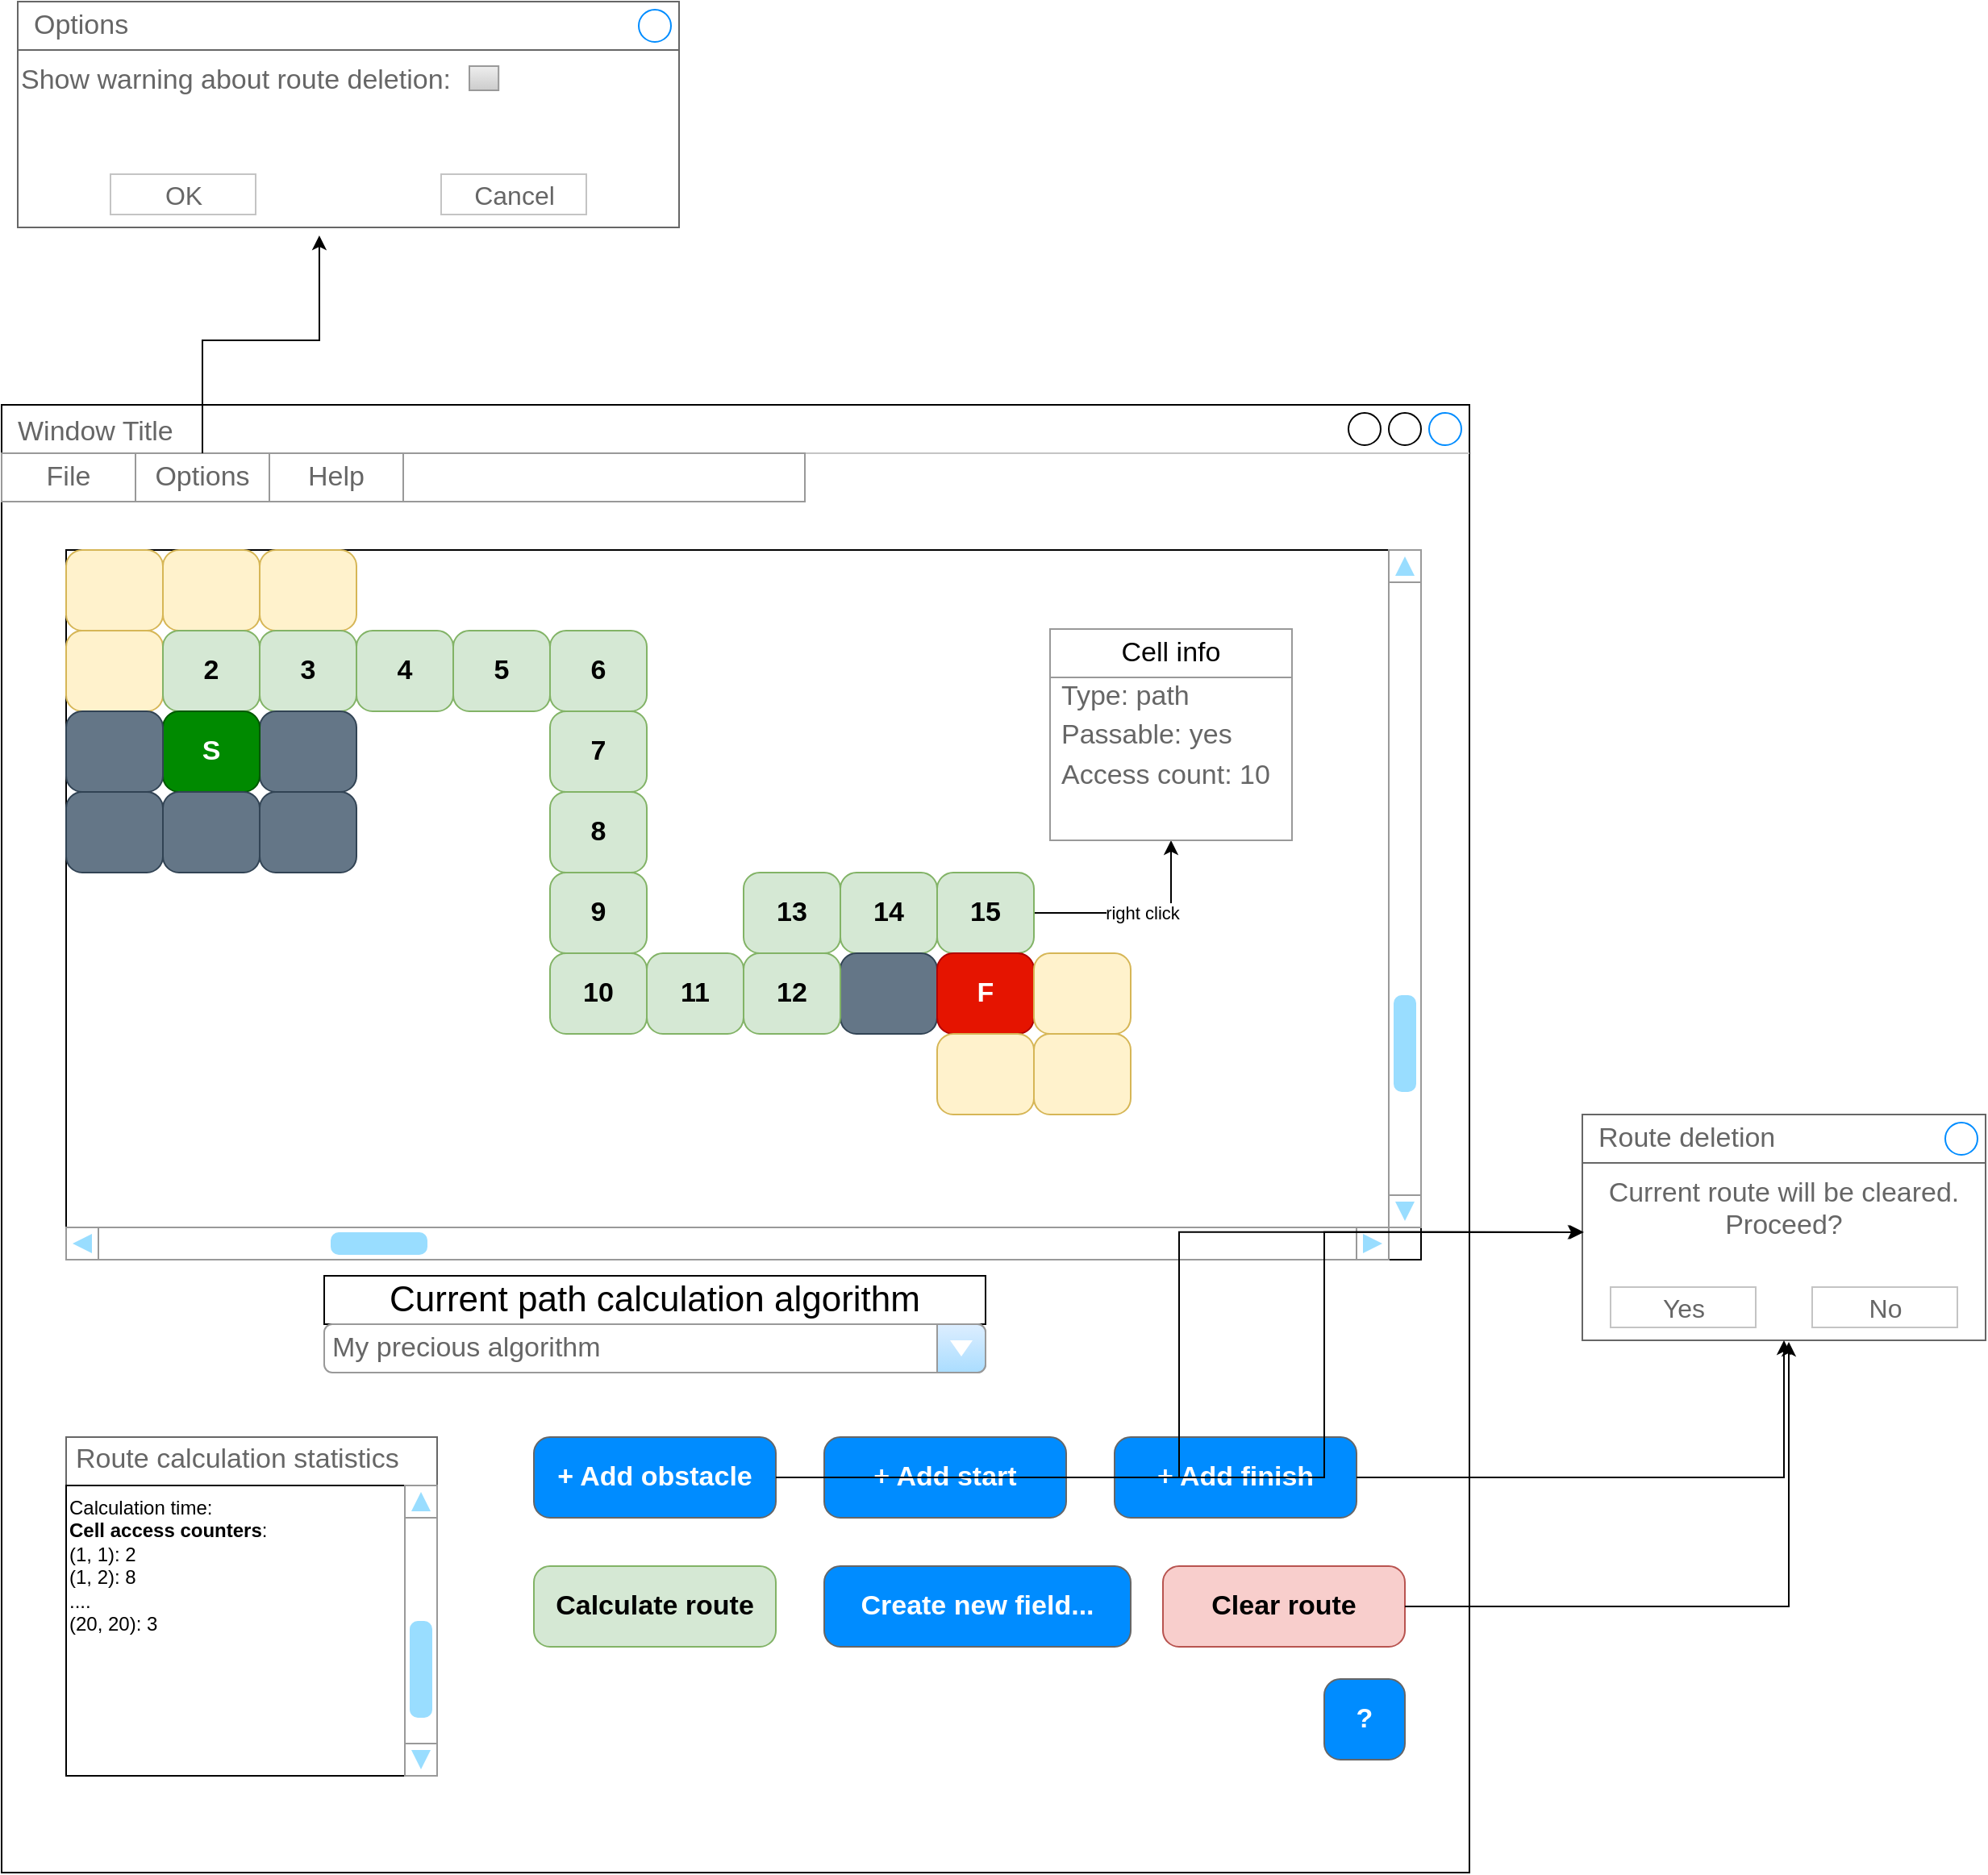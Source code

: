 <mxfile version="24.2.5" type="device">
  <diagram name="Страница — 1" id="YNurkjpM__piOEQWECyj">
    <mxGraphModel dx="2261" dy="2040" grid="1" gridSize="10" guides="1" tooltips="1" connect="1" arrows="1" fold="1" page="1" pageScale="1" pageWidth="827" pageHeight="1169" math="0" shadow="0">
      <root>
        <mxCell id="0" />
        <mxCell id="1" parent="0" />
        <mxCell id="t6zfiIMzgYW5g2YcHtl5-2" value="Window Title" style="strokeWidth=1;shadow=0;dashed=0;align=center;html=1;shape=mxgraph.mockup.containers.window;align=left;verticalAlign=top;spacingLeft=8;strokeColor2=#008cff;strokeColor3=#c4c4c4;fontColor=#666666;mainText=;fontSize=17;labelBackgroundColor=none;whiteSpace=wrap;" parent="1" vertex="1">
          <mxGeometry x="-200" y="100" width="910" height="910" as="geometry" />
        </mxCell>
        <mxCell id="t6zfiIMzgYW5g2YcHtl5-3" value="" style="rounded=0;whiteSpace=wrap;html=1;" parent="1" vertex="1">
          <mxGeometry x="-160" y="190" width="840" height="440" as="geometry" />
        </mxCell>
        <mxCell id="t6zfiIMzgYW5g2YcHtl5-4" value="" style="verticalLabelPosition=bottom;shadow=0;dashed=0;align=center;html=1;verticalAlign=top;strokeWidth=1;shape=mxgraph.mockup.navigation.scrollBar;strokeColor=#999999;barPos=20;fillColor2=#99ddff;strokeColor2=none;direction=north;" parent="1" vertex="1">
          <mxGeometry x="660" y="190" width="20" height="420" as="geometry" />
        </mxCell>
        <mxCell id="t6zfiIMzgYW5g2YcHtl5-5" value="" style="verticalLabelPosition=bottom;shadow=0;dashed=0;align=center;html=1;verticalAlign=top;strokeWidth=1;shape=mxgraph.mockup.navigation.scrollBar;strokeColor=#999999;barPos=20;fillColor2=#99ddff;strokeColor2=none;" parent="1" vertex="1">
          <mxGeometry x="-160" y="610" width="820" height="20" as="geometry" />
        </mxCell>
        <mxCell id="AryU3lO3JW7vWl-tPK1A-3" value="" style="group" vertex="1" connectable="0" parent="1">
          <mxGeometry x="-160" y="740" width="840" height="210" as="geometry" />
        </mxCell>
        <mxCell id="t6zfiIMzgYW5g2YcHtl5-6" value="Route calculation statistics" style="strokeWidth=1;shadow=0;dashed=0;align=center;html=1;shape=mxgraph.mockup.text.textBox;fontColor=#666666;align=left;fontSize=17;spacingLeft=4;spacingTop=-3;whiteSpace=wrap;strokeColor=#666666;mainText=" parent="AryU3lO3JW7vWl-tPK1A-3" vertex="1">
          <mxGeometry width="230" height="30" as="geometry" />
        </mxCell>
        <mxCell id="t6zfiIMzgYW5g2YcHtl5-9" value="Calculation time:&amp;nbsp;&lt;div&gt;&lt;b&gt;Cell access counters&lt;/b&gt;:&lt;/div&gt;&lt;div&gt;(1, 1): 2&lt;/div&gt;&lt;div&gt;(1, 2): 8&lt;/div&gt;&lt;div&gt;....&lt;/div&gt;&lt;div&gt;(20, 20): 3&lt;br&gt;&lt;/div&gt;" style="rounded=0;whiteSpace=wrap;html=1;align=left;verticalAlign=top;" parent="AryU3lO3JW7vWl-tPK1A-3" vertex="1">
          <mxGeometry y="30" width="230" height="180" as="geometry" />
        </mxCell>
        <mxCell id="t6zfiIMzgYW5g2YcHtl5-10" value="Calculate route" style="strokeWidth=1;shadow=0;dashed=0;align=center;html=1;shape=mxgraph.mockup.buttons.button;strokeColor=#82b366;mainText=;buttonStyle=round;fontSize=17;fontStyle=1;fillColor=#d5e8d4;whiteSpace=wrap;" parent="AryU3lO3JW7vWl-tPK1A-3" vertex="1">
          <mxGeometry x="290" y="80" width="150" height="50" as="geometry" />
        </mxCell>
        <mxCell id="t6zfiIMzgYW5g2YcHtl5-11" value="Clear route" style="strokeWidth=1;shadow=0;dashed=0;align=center;html=1;shape=mxgraph.mockup.buttons.button;strokeColor=#b85450;mainText=;buttonStyle=round;fontSize=17;fontStyle=1;fillColor=#f8cecc;whiteSpace=wrap;" parent="AryU3lO3JW7vWl-tPK1A-3" vertex="1">
          <mxGeometry x="680" y="80" width="150" height="50" as="geometry" />
        </mxCell>
        <mxCell id="t6zfiIMzgYW5g2YcHtl5-12" value="Create new field..." style="strokeWidth=1;shadow=0;dashed=0;align=center;html=1;shape=mxgraph.mockup.buttons.button;strokeColor=#666666;fontColor=#ffffff;mainText=;buttonStyle=round;fontSize=17;fontStyle=1;fillColor=#008cff;whiteSpace=wrap;" parent="AryU3lO3JW7vWl-tPK1A-3" vertex="1">
          <mxGeometry x="470" y="80" width="190" height="50" as="geometry" />
        </mxCell>
        <mxCell id="t6zfiIMzgYW5g2YcHtl5-13" value="+ Add obstacle" style="strokeWidth=1;shadow=0;dashed=0;align=center;html=1;shape=mxgraph.mockup.buttons.button;strokeColor=#666666;fontColor=#ffffff;mainText=;buttonStyle=round;fontSize=17;fontStyle=1;fillColor=#008cff;whiteSpace=wrap;" parent="AryU3lO3JW7vWl-tPK1A-3" vertex="1">
          <mxGeometry x="290" width="150" height="50" as="geometry" />
        </mxCell>
        <mxCell id="t6zfiIMzgYW5g2YcHtl5-14" value="+ Add start" style="strokeWidth=1;shadow=0;dashed=0;align=center;html=1;shape=mxgraph.mockup.buttons.button;strokeColor=#666666;fontColor=#ffffff;mainText=;buttonStyle=round;fontSize=17;fontStyle=1;fillColor=#008cff;whiteSpace=wrap;" parent="AryU3lO3JW7vWl-tPK1A-3" vertex="1">
          <mxGeometry x="470" width="150" height="50" as="geometry" />
        </mxCell>
        <mxCell id="t6zfiIMzgYW5g2YcHtl5-15" value="+ Add finish" style="strokeWidth=1;shadow=0;dashed=0;align=center;html=1;shape=mxgraph.mockup.buttons.button;strokeColor=#666666;fontColor=#ffffff;mainText=;buttonStyle=round;fontSize=17;fontStyle=1;fillColor=#008cff;whiteSpace=wrap;" parent="AryU3lO3JW7vWl-tPK1A-3" vertex="1">
          <mxGeometry x="650" width="150" height="50" as="geometry" />
        </mxCell>
        <mxCell id="AryU3lO3JW7vWl-tPK1A-1" value="" style="verticalLabelPosition=bottom;shadow=0;dashed=0;align=center;html=1;verticalAlign=top;strokeWidth=1;shape=mxgraph.mockup.navigation.scrollBar;strokeColor=#999999;barPos=20;fillColor2=#99ddff;strokeColor2=none;direction=north;" vertex="1" parent="AryU3lO3JW7vWl-tPK1A-3">
          <mxGeometry x="210" y="30" width="20" height="180" as="geometry" />
        </mxCell>
        <mxCell id="AryU3lO3JW7vWl-tPK1A-2" value="?" style="strokeWidth=1;shadow=0;dashed=0;align=center;html=1;shape=mxgraph.mockup.buttons.button;strokeColor=#666666;fontColor=#ffffff;mainText=;buttonStyle=round;fontSize=17;fontStyle=1;fillColor=#008cff;whiteSpace=wrap;" vertex="1" parent="AryU3lO3JW7vWl-tPK1A-3">
          <mxGeometry x="780" y="150" width="50" height="50" as="geometry" />
        </mxCell>
        <mxCell id="AryU3lO3JW7vWl-tPK1A-4" value="Current path calculation algorithm" style="text;html=1;align=center;verticalAlign=middle;whiteSpace=wrap;rounded=0;strokeColor=default;fontSize=22;" vertex="1" parent="1">
          <mxGeometry y="640" width="410" height="30" as="geometry" />
        </mxCell>
        <mxCell id="AryU3lO3JW7vWl-tPK1A-12" value="My precious algorithm" style="strokeWidth=1;shadow=0;dashed=0;align=center;html=1;shape=mxgraph.mockup.forms.comboBox;strokeColor=#999999;fillColor=#ddeeff;align=left;fillColor2=#aaddff;mainText=;fontColor=#666666;fontSize=17;spacingLeft=3;" vertex="1" parent="1">
          <mxGeometry y="670" width="410" height="30" as="geometry" />
        </mxCell>
        <mxCell id="AryU3lO3JW7vWl-tPK1A-24" value="" style="strokeWidth=1;shadow=0;dashed=0;align=center;html=1;shape=mxgraph.mockup.buttons.button;mainText=;buttonStyle=round;fontSize=17;fontStyle=1;whiteSpace=wrap;fillColor=#fff2cc;strokeColor=#d6b656;" vertex="1" parent="1">
          <mxGeometry x="-160" y="190" width="60" height="50" as="geometry" />
        </mxCell>
        <mxCell id="AryU3lO3JW7vWl-tPK1A-25" value="" style="strokeWidth=1;shadow=0;dashed=0;align=center;html=1;shape=mxgraph.mockup.buttons.button;mainText=;buttonStyle=round;fontSize=17;fontStyle=1;whiteSpace=wrap;fillColor=#fff2cc;strokeColor=#d6b656;" vertex="1" parent="1">
          <mxGeometry x="-100" y="190" width="60" height="50" as="geometry" />
        </mxCell>
        <mxCell id="AryU3lO3JW7vWl-tPK1A-26" value="" style="strokeWidth=1;shadow=0;dashed=0;align=center;html=1;shape=mxgraph.mockup.buttons.button;mainText=;buttonStyle=round;fontSize=17;fontStyle=1;whiteSpace=wrap;fillColor=#fff2cc;strokeColor=#d6b656;" vertex="1" parent="1">
          <mxGeometry x="-160" y="240" width="60" height="50" as="geometry" />
        </mxCell>
        <mxCell id="AryU3lO3JW7vWl-tPK1A-27" value="2" style="strokeWidth=1;shadow=0;dashed=0;align=center;html=1;shape=mxgraph.mockup.buttons.button;mainText=;buttonStyle=round;fontSize=17;fontStyle=1;whiteSpace=wrap;fillColor=#d5e8d4;strokeColor=#82b366;" vertex="1" parent="1">
          <mxGeometry x="-100" y="240" width="60" height="50" as="geometry" />
        </mxCell>
        <mxCell id="AryU3lO3JW7vWl-tPK1A-28" value="" style="strokeWidth=1;shadow=0;dashed=0;align=center;html=1;shape=mxgraph.mockup.buttons.button;mainText=;buttonStyle=round;fontSize=17;fontStyle=1;whiteSpace=wrap;fillColor=#fff2cc;strokeColor=#d6b656;" vertex="1" parent="1">
          <mxGeometry x="-40" y="190" width="60" height="50" as="geometry" />
        </mxCell>
        <mxCell id="AryU3lO3JW7vWl-tPK1A-29" value="3" style="strokeWidth=1;shadow=0;dashed=0;align=center;html=1;shape=mxgraph.mockup.buttons.button;mainText=;buttonStyle=round;fontSize=17;fontStyle=1;whiteSpace=wrap;fillColor=#d5e8d4;strokeColor=#82b366;" vertex="1" parent="1">
          <mxGeometry x="-40" y="240" width="60" height="50" as="geometry" />
        </mxCell>
        <mxCell id="AryU3lO3JW7vWl-tPK1A-30" value="" style="strokeWidth=1;shadow=0;dashed=0;align=center;html=1;shape=mxgraph.mockup.buttons.button;mainText=;buttonStyle=round;fontSize=17;fontStyle=1;whiteSpace=wrap;fillColor=#647687;strokeColor=#314354;fontColor=#ffffff;" vertex="1" parent="1">
          <mxGeometry x="-40" y="290" width="60" height="50" as="geometry" />
        </mxCell>
        <mxCell id="AryU3lO3JW7vWl-tPK1A-31" value="S" style="strokeWidth=1;shadow=0;dashed=0;align=center;html=1;shape=mxgraph.mockup.buttons.button;mainText=;buttonStyle=round;fontSize=17;fontStyle=1;whiteSpace=wrap;fillColor=#008a00;strokeColor=#005700;fontColor=#ffffff;" vertex="1" parent="1">
          <mxGeometry x="-100" y="290" width="60" height="50" as="geometry" />
        </mxCell>
        <mxCell id="AryU3lO3JW7vWl-tPK1A-32" value="" style="strokeWidth=1;shadow=0;dashed=0;align=center;html=1;shape=mxgraph.mockup.buttons.button;mainText=;buttonStyle=round;fontSize=17;fontStyle=1;whiteSpace=wrap;fillColor=#647687;strokeColor=#314354;fontColor=#ffffff;" vertex="1" parent="1">
          <mxGeometry x="-160" y="290" width="60" height="50" as="geometry" />
        </mxCell>
        <mxCell id="AryU3lO3JW7vWl-tPK1A-33" value="14" style="strokeWidth=1;shadow=0;dashed=0;align=center;html=1;shape=mxgraph.mockup.buttons.button;mainText=;buttonStyle=round;fontSize=17;fontStyle=1;whiteSpace=wrap;fillColor=#d5e8d4;strokeColor=#82b366;" vertex="1" parent="1">
          <mxGeometry x="320" y="390" width="60" height="50" as="geometry" />
        </mxCell>
        <mxCell id="AryU3lO3JW7vWl-tPK1A-34" value="" style="strokeWidth=1;shadow=0;dashed=0;align=center;html=1;shape=mxgraph.mockup.buttons.button;mainText=;buttonStyle=round;fontSize=17;fontStyle=1;whiteSpace=wrap;fillColor=#647687;strokeColor=#314354;fontColor=#ffffff;" vertex="1" parent="1">
          <mxGeometry x="-160" y="340" width="60" height="50" as="geometry" />
        </mxCell>
        <mxCell id="AryU3lO3JW7vWl-tPK1A-35" value="" style="strokeWidth=1;shadow=0;dashed=0;align=center;html=1;shape=mxgraph.mockup.buttons.button;mainText=;buttonStyle=round;fontSize=17;fontStyle=1;whiteSpace=wrap;fillColor=#647687;strokeColor=#314354;fontColor=#ffffff;" vertex="1" parent="1">
          <mxGeometry x="-100" y="340" width="60" height="50" as="geometry" />
        </mxCell>
        <mxCell id="AryU3lO3JW7vWl-tPK1A-36" value="" style="strokeWidth=1;shadow=0;dashed=0;align=center;html=1;shape=mxgraph.mockup.buttons.button;mainText=;buttonStyle=round;fontSize=17;fontStyle=1;whiteSpace=wrap;fillColor=#647687;strokeColor=#314354;fontColor=#ffffff;" vertex="1" parent="1">
          <mxGeometry x="-40" y="340" width="60" height="50" as="geometry" />
        </mxCell>
        <mxCell id="AryU3lO3JW7vWl-tPK1A-37" value="" style="strokeWidth=1;shadow=0;dashed=0;align=center;html=1;shape=mxgraph.mockup.buttons.button;mainText=;buttonStyle=round;fontSize=17;fontStyle=1;whiteSpace=wrap;fillColor=#647687;strokeColor=#314354;fontColor=#ffffff;" vertex="1" parent="1">
          <mxGeometry x="320" y="440" width="60" height="50" as="geometry" />
        </mxCell>
        <mxCell id="AryU3lO3JW7vWl-tPK1A-59" style="edgeStyle=orthogonalEdgeStyle;rounded=0;orthogonalLoop=1;jettySize=auto;html=1;" edge="1" parent="1" source="AryU3lO3JW7vWl-tPK1A-38" target="AryU3lO3JW7vWl-tPK1A-53">
          <mxGeometry relative="1" as="geometry" />
        </mxCell>
        <mxCell id="AryU3lO3JW7vWl-tPK1A-60" value="right click" style="edgeLabel;html=1;align=center;verticalAlign=middle;resizable=0;points=[];" vertex="1" connectable="0" parent="AryU3lO3JW7vWl-tPK1A-59">
          <mxGeometry x="0.025" relative="1" as="geometry">
            <mxPoint as="offset" />
          </mxGeometry>
        </mxCell>
        <mxCell id="AryU3lO3JW7vWl-tPK1A-38" value="15" style="strokeWidth=1;shadow=0;dashed=0;align=center;html=1;shape=mxgraph.mockup.buttons.button;mainText=;buttonStyle=round;fontSize=17;fontStyle=1;whiteSpace=wrap;fillColor=#d5e8d4;strokeColor=#82b366;" vertex="1" parent="1">
          <mxGeometry x="380" y="390" width="60" height="50" as="geometry" />
        </mxCell>
        <mxCell id="AryU3lO3JW7vWl-tPK1A-39" value="F" style="strokeWidth=1;shadow=0;dashed=0;align=center;html=1;shape=mxgraph.mockup.buttons.button;mainText=;buttonStyle=round;fontSize=17;fontStyle=1;whiteSpace=wrap;fillColor=#e51400;strokeColor=#B20000;fontColor=#ffffff;" vertex="1" parent="1">
          <mxGeometry x="380" y="440" width="60" height="50" as="geometry" />
        </mxCell>
        <mxCell id="AryU3lO3JW7vWl-tPK1A-40" value="" style="strokeWidth=1;shadow=0;dashed=0;align=center;html=1;shape=mxgraph.mockup.buttons.button;mainText=;buttonStyle=round;fontSize=17;fontStyle=1;whiteSpace=wrap;fillColor=#fff2cc;strokeColor=#d6b656;" vertex="1" parent="1">
          <mxGeometry x="440" y="440" width="60" height="50" as="geometry" />
        </mxCell>
        <mxCell id="AryU3lO3JW7vWl-tPK1A-41" value="" style="strokeWidth=1;shadow=0;dashed=0;align=center;html=1;shape=mxgraph.mockup.buttons.button;mainText=;buttonStyle=round;fontSize=17;fontStyle=1;whiteSpace=wrap;fillColor=#fff2cc;strokeColor=#d6b656;" vertex="1" parent="1">
          <mxGeometry x="440" y="490" width="60" height="50" as="geometry" />
        </mxCell>
        <mxCell id="AryU3lO3JW7vWl-tPK1A-42" value="" style="strokeWidth=1;shadow=0;dashed=0;align=center;html=1;shape=mxgraph.mockup.buttons.button;mainText=;buttonStyle=round;fontSize=17;fontStyle=1;whiteSpace=wrap;fillColor=#fff2cc;strokeColor=#d6b656;" vertex="1" parent="1">
          <mxGeometry x="380" y="490" width="60" height="50" as="geometry" />
        </mxCell>
        <mxCell id="AryU3lO3JW7vWl-tPK1A-43" value="4" style="strokeWidth=1;shadow=0;dashed=0;align=center;html=1;shape=mxgraph.mockup.buttons.button;mainText=;buttonStyle=round;fontSize=17;fontStyle=1;whiteSpace=wrap;fillColor=#d5e8d4;strokeColor=#82b366;" vertex="1" parent="1">
          <mxGeometry x="20" y="240" width="60" height="50" as="geometry" />
        </mxCell>
        <mxCell id="AryU3lO3JW7vWl-tPK1A-44" value="5" style="strokeWidth=1;shadow=0;dashed=0;align=center;html=1;shape=mxgraph.mockup.buttons.button;mainText=;buttonStyle=round;fontSize=17;fontStyle=1;whiteSpace=wrap;fillColor=#d5e8d4;strokeColor=#82b366;" vertex="1" parent="1">
          <mxGeometry x="80" y="240" width="60" height="50" as="geometry" />
        </mxCell>
        <mxCell id="AryU3lO3JW7vWl-tPK1A-45" value="6" style="strokeWidth=1;shadow=0;dashed=0;align=center;html=1;shape=mxgraph.mockup.buttons.button;mainText=;buttonStyle=round;fontSize=17;fontStyle=1;whiteSpace=wrap;fillColor=#d5e8d4;strokeColor=#82b366;" vertex="1" parent="1">
          <mxGeometry x="140" y="240" width="60" height="50" as="geometry" />
        </mxCell>
        <mxCell id="AryU3lO3JW7vWl-tPK1A-46" value="7" style="strokeWidth=1;shadow=0;dashed=0;align=center;html=1;shape=mxgraph.mockup.buttons.button;mainText=;buttonStyle=round;fontSize=17;fontStyle=1;whiteSpace=wrap;fillColor=#d5e8d4;strokeColor=#82b366;" vertex="1" parent="1">
          <mxGeometry x="140" y="290" width="60" height="50" as="geometry" />
        </mxCell>
        <mxCell id="AryU3lO3JW7vWl-tPK1A-47" value="8" style="strokeWidth=1;shadow=0;dashed=0;align=center;html=1;shape=mxgraph.mockup.buttons.button;mainText=;buttonStyle=round;fontSize=17;fontStyle=1;whiteSpace=wrap;fillColor=#d5e8d4;strokeColor=#82b366;" vertex="1" parent="1">
          <mxGeometry x="140" y="340" width="60" height="50" as="geometry" />
        </mxCell>
        <mxCell id="AryU3lO3JW7vWl-tPK1A-48" value="9" style="strokeWidth=1;shadow=0;dashed=0;align=center;html=1;shape=mxgraph.mockup.buttons.button;mainText=;buttonStyle=round;fontSize=17;fontStyle=1;whiteSpace=wrap;fillColor=#d5e8d4;strokeColor=#82b366;" vertex="1" parent="1">
          <mxGeometry x="140" y="390" width="60" height="50" as="geometry" />
        </mxCell>
        <mxCell id="AryU3lO3JW7vWl-tPK1A-49" value="10" style="strokeWidth=1;shadow=0;dashed=0;align=center;html=1;shape=mxgraph.mockup.buttons.button;mainText=;buttonStyle=round;fontSize=17;fontStyle=1;whiteSpace=wrap;fillColor=#d5e8d4;strokeColor=#82b366;" vertex="1" parent="1">
          <mxGeometry x="140" y="440" width="60" height="50" as="geometry" />
        </mxCell>
        <mxCell id="AryU3lO3JW7vWl-tPK1A-50" value="11" style="strokeWidth=1;shadow=0;dashed=0;align=center;html=1;shape=mxgraph.mockup.buttons.button;mainText=;buttonStyle=round;fontSize=17;fontStyle=1;whiteSpace=wrap;fillColor=#d5e8d4;strokeColor=#82b366;" vertex="1" parent="1">
          <mxGeometry x="200" y="440" width="60" height="50" as="geometry" />
        </mxCell>
        <mxCell id="AryU3lO3JW7vWl-tPK1A-51" value="12" style="strokeWidth=1;shadow=0;dashed=0;align=center;html=1;shape=mxgraph.mockup.buttons.button;mainText=;buttonStyle=round;fontSize=17;fontStyle=1;whiteSpace=wrap;fillColor=#d5e8d4;strokeColor=#82b366;" vertex="1" parent="1">
          <mxGeometry x="260" y="440" width="60" height="50" as="geometry" />
        </mxCell>
        <mxCell id="AryU3lO3JW7vWl-tPK1A-52" value="13" style="strokeWidth=1;shadow=0;dashed=0;align=center;html=1;shape=mxgraph.mockup.buttons.button;mainText=;buttonStyle=round;fontSize=17;fontStyle=1;whiteSpace=wrap;fillColor=#d5e8d4;strokeColor=#82b366;" vertex="1" parent="1">
          <mxGeometry x="260" y="390" width="60" height="50" as="geometry" />
        </mxCell>
        <mxCell id="AryU3lO3JW7vWl-tPK1A-53" value="" style="strokeWidth=1;shadow=0;dashed=0;align=center;html=1;shape=mxgraph.mockup.forms.rrect;rSize=0;strokeColor=#999999;fillColor=#ffffff;" vertex="1" parent="1">
          <mxGeometry x="450" y="240" width="150" height="130" as="geometry" />
        </mxCell>
        <mxCell id="AryU3lO3JW7vWl-tPK1A-54" value="&lt;font color=&quot;#000000&quot;&gt;Cell info&lt;/font&gt;" style="strokeWidth=1;shadow=0;dashed=0;align=center;html=1;shape=mxgraph.mockup.forms.rrect;rSize=0;strokeColor=#999999;fontColor=#008cff;fontSize=17;fillColor=#ffffff;resizeWidth=1;whiteSpace=wrap;" vertex="1" parent="AryU3lO3JW7vWl-tPK1A-53">
          <mxGeometry width="150" height="30" relative="1" as="geometry">
            <mxPoint y="-1" as="offset" />
          </mxGeometry>
        </mxCell>
        <mxCell id="AryU3lO3JW7vWl-tPK1A-55" value="Passable: yes" style="strokeWidth=1;shadow=0;dashed=0;align=center;html=1;shape=mxgraph.mockup.forms.anchor;fontSize=17;fontColor=#666666;align=left;spacingLeft=5;resizeWidth=1;whiteSpace=wrap;" vertex="1" parent="AryU3lO3JW7vWl-tPK1A-53">
          <mxGeometry width="150" height="20" relative="1" as="geometry">
            <mxPoint y="55" as="offset" />
          </mxGeometry>
        </mxCell>
        <mxCell id="AryU3lO3JW7vWl-tPK1A-58" value="" style="strokeWidth=1;shadow=0;dashed=0;align=center;html=1;shape=mxgraph.mockup.forms.anchor;fontSize=17;fontColor=#666666;align=left;spacingLeft=5;resizeWidth=1;whiteSpace=wrap;" vertex="1" parent="AryU3lO3JW7vWl-tPK1A-53">
          <mxGeometry width="150" height="20" relative="1" as="geometry">
            <mxPoint y="90" as="offset" />
          </mxGeometry>
        </mxCell>
        <mxCell id="AryU3lO3JW7vWl-tPK1A-61" value="Type: path" style="strokeWidth=1;shadow=0;dashed=0;align=center;html=1;shape=mxgraph.mockup.forms.anchor;fontSize=17;fontColor=#666666;align=left;spacingLeft=5;resizeWidth=1;whiteSpace=wrap;" vertex="1" parent="AryU3lO3JW7vWl-tPK1A-53">
          <mxGeometry y="30" width="150" height="21" as="geometry" />
        </mxCell>
        <mxCell id="AryU3lO3JW7vWl-tPK1A-62" value="Access count: 10" style="strokeWidth=1;shadow=0;dashed=0;align=center;html=1;shape=mxgraph.mockup.forms.anchor;fontSize=17;fontColor=#666666;align=left;spacingLeft=5;resizeWidth=1;whiteSpace=wrap;" vertex="1" parent="AryU3lO3JW7vWl-tPK1A-53">
          <mxGeometry y="80" width="150" height="20" as="geometry" />
        </mxCell>
        <mxCell id="AryU3lO3JW7vWl-tPK1A-64" value="Current route will be cleared.&lt;div&gt;Proceed?&lt;/div&gt;" style="strokeWidth=1;shadow=0;dashed=0;align=center;html=1;shape=mxgraph.mockup.containers.rrect;rSize=0;strokeColor=#666666;fontColor=#666666;fontSize=17;verticalAlign=top;whiteSpace=wrap;fillColor=#ffffff;spacingTop=32;" vertex="1" parent="1">
          <mxGeometry x="780" y="540" width="250" height="140" as="geometry" />
        </mxCell>
        <mxCell id="AryU3lO3JW7vWl-tPK1A-65" value="Route deletion" style="strokeWidth=1;shadow=0;dashed=0;align=center;html=1;shape=mxgraph.mockup.containers.rrect;rSize=0;fontSize=17;fontColor=#666666;strokeColor=#666666;align=left;spacingLeft=8;fillColor=none;resizeWidth=1;whiteSpace=wrap;" vertex="1" parent="AryU3lO3JW7vWl-tPK1A-64">
          <mxGeometry width="250" height="30" relative="1" as="geometry" />
        </mxCell>
        <mxCell id="AryU3lO3JW7vWl-tPK1A-66" value="" style="shape=ellipse;strokeColor=#008cff;resizable=0;fillColor=none;html=1;" vertex="1" parent="AryU3lO3JW7vWl-tPK1A-65">
          <mxGeometry x="1" y="0.5" width="20" height="20" relative="1" as="geometry">
            <mxPoint x="-25" y="-10" as="offset" />
          </mxGeometry>
        </mxCell>
        <mxCell id="AryU3lO3JW7vWl-tPK1A-67" value="Yes" style="strokeWidth=1;shadow=0;dashed=0;align=center;html=1;shape=mxgraph.mockup.containers.rrect;rSize=0;fontSize=16;fontColor=#666666;strokeColor=#c4c4c4;whiteSpace=wrap;fillColor=none;" vertex="1" parent="AryU3lO3JW7vWl-tPK1A-64">
          <mxGeometry x="0.25" y="1" width="90" height="25" relative="1" as="geometry">
            <mxPoint x="-45" y="-33" as="offset" />
          </mxGeometry>
        </mxCell>
        <mxCell id="AryU3lO3JW7vWl-tPK1A-68" value="No" style="strokeWidth=1;shadow=0;dashed=0;align=center;html=1;shape=mxgraph.mockup.containers.rrect;rSize=0;fontSize=16;fontColor=#666666;strokeColor=#c4c4c4;whiteSpace=wrap;fillColor=none;" vertex="1" parent="AryU3lO3JW7vWl-tPK1A-64">
          <mxGeometry x="0.75" y="1" width="90" height="25" relative="1" as="geometry">
            <mxPoint x="-45" y="-33" as="offset" />
          </mxGeometry>
        </mxCell>
        <mxCell id="AryU3lO3JW7vWl-tPK1A-69" style="edgeStyle=orthogonalEdgeStyle;rounded=0;orthogonalLoop=1;jettySize=auto;html=1;entryX=0.512;entryY=1.007;entryDx=0;entryDy=0;entryPerimeter=0;" edge="1" parent="1" source="t6zfiIMzgYW5g2YcHtl5-11" target="AryU3lO3JW7vWl-tPK1A-64">
          <mxGeometry relative="1" as="geometry" />
        </mxCell>
        <mxCell id="AryU3lO3JW7vWl-tPK1A-70" style="edgeStyle=orthogonalEdgeStyle;rounded=0;orthogonalLoop=1;jettySize=auto;html=1;" edge="1" parent="1" source="t6zfiIMzgYW5g2YcHtl5-15" target="AryU3lO3JW7vWl-tPK1A-64">
          <mxGeometry relative="1" as="geometry" />
        </mxCell>
        <mxCell id="AryU3lO3JW7vWl-tPK1A-71" style="edgeStyle=orthogonalEdgeStyle;rounded=0;orthogonalLoop=1;jettySize=auto;html=1;entryX=0;entryY=0.521;entryDx=0;entryDy=0;entryPerimeter=0;" edge="1" parent="1" source="t6zfiIMzgYW5g2YcHtl5-14" target="AryU3lO3JW7vWl-tPK1A-64">
          <mxGeometry relative="1" as="geometry" />
        </mxCell>
        <mxCell id="AryU3lO3JW7vWl-tPK1A-72" style="edgeStyle=orthogonalEdgeStyle;rounded=0;orthogonalLoop=1;jettySize=auto;html=1;entryX=0.004;entryY=0.521;entryDx=0;entryDy=0;entryPerimeter=0;" edge="1" parent="1" source="t6zfiIMzgYW5g2YcHtl5-13" target="AryU3lO3JW7vWl-tPK1A-64">
          <mxGeometry relative="1" as="geometry" />
        </mxCell>
        <mxCell id="AryU3lO3JW7vWl-tPK1A-73" value="" style="strokeWidth=1;shadow=0;dashed=0;align=center;html=1;shape=mxgraph.mockup.forms.rrect;rSize=0;strokeColor=#999999;" vertex="1" parent="1">
          <mxGeometry x="-200" y="130" width="498" height="30" as="geometry" />
        </mxCell>
        <mxCell id="AryU3lO3JW7vWl-tPK1A-74" value="File" style="strokeColor=inherit;fillColor=inherit;gradientColor=inherit;strokeWidth=1;shadow=0;dashed=0;align=center;html=1;shape=mxgraph.mockup.forms.rrect;rSize=0;fontSize=17;fontColor=#666666;whiteSpace=wrap;" vertex="1" parent="AryU3lO3JW7vWl-tPK1A-73">
          <mxGeometry width="83" height="30" as="geometry" />
        </mxCell>
        <mxCell id="AryU3lO3JW7vWl-tPK1A-76" value="Options" style="strokeColor=inherit;fillColor=inherit;gradientColor=inherit;strokeWidth=1;shadow=0;dashed=0;align=center;html=1;shape=mxgraph.mockup.forms.rrect;rSize=0;fontSize=17;fontColor=#666666;whiteSpace=wrap;" vertex="1" parent="AryU3lO3JW7vWl-tPK1A-73">
          <mxGeometry x="83" width="83" height="30" as="geometry" />
        </mxCell>
        <mxCell id="AryU3lO3JW7vWl-tPK1A-79" value="Help" style="strokeColor=inherit;fillColor=inherit;gradientColor=inherit;strokeWidth=1;shadow=0;dashed=0;align=center;html=1;shape=mxgraph.mockup.forms.rrect;rSize=0;fontSize=17;fontColor=#666666;whiteSpace=wrap;" vertex="1" parent="AryU3lO3JW7vWl-tPK1A-73">
          <mxGeometry x="166" width="83" height="30" as="geometry" />
        </mxCell>
        <mxCell id="AryU3lO3JW7vWl-tPK1A-80" value="Show warning about route deletion:&amp;nbsp;" style="strokeWidth=1;shadow=0;dashed=0;align=left;html=1;shape=mxgraph.mockup.containers.rrect;rSize=0;strokeColor=#666666;fontColor=#666666;fontSize=17;verticalAlign=top;whiteSpace=wrap;fillColor=#ffffff;spacingTop=32;" vertex="1" parent="1">
          <mxGeometry x="-190" y="-150" width="410" height="140" as="geometry" />
        </mxCell>
        <mxCell id="AryU3lO3JW7vWl-tPK1A-81" value="Options" style="strokeWidth=1;shadow=0;dashed=0;align=center;html=1;shape=mxgraph.mockup.containers.rrect;rSize=0;fontSize=17;fontColor=#666666;strokeColor=#666666;align=left;spacingLeft=8;fillColor=none;resizeWidth=1;whiteSpace=wrap;" vertex="1" parent="AryU3lO3JW7vWl-tPK1A-80">
          <mxGeometry width="410" height="30" relative="1" as="geometry" />
        </mxCell>
        <mxCell id="AryU3lO3JW7vWl-tPK1A-82" value="" style="shape=ellipse;strokeColor=#008cff;resizable=0;fillColor=none;html=1;" vertex="1" parent="AryU3lO3JW7vWl-tPK1A-81">
          <mxGeometry x="1" y="0.5" width="20" height="20" relative="1" as="geometry">
            <mxPoint x="-25" y="-10" as="offset" />
          </mxGeometry>
        </mxCell>
        <mxCell id="AryU3lO3JW7vWl-tPK1A-83" value="OK" style="strokeWidth=1;shadow=0;dashed=0;align=center;html=1;shape=mxgraph.mockup.containers.rrect;rSize=0;fontSize=16;fontColor=#666666;strokeColor=#c4c4c4;whiteSpace=wrap;fillColor=none;" vertex="1" parent="AryU3lO3JW7vWl-tPK1A-80">
          <mxGeometry x="0.25" y="1" width="90" height="25" relative="1" as="geometry">
            <mxPoint x="-45" y="-33" as="offset" />
          </mxGeometry>
        </mxCell>
        <mxCell id="AryU3lO3JW7vWl-tPK1A-84" value="Cancel" style="strokeWidth=1;shadow=0;dashed=0;align=center;html=1;shape=mxgraph.mockup.containers.rrect;rSize=0;fontSize=16;fontColor=#666666;strokeColor=#c4c4c4;whiteSpace=wrap;fillColor=none;" vertex="1" parent="AryU3lO3JW7vWl-tPK1A-80">
          <mxGeometry x="0.75" y="1" width="90" height="25" relative="1" as="geometry">
            <mxPoint x="-45" y="-33" as="offset" />
          </mxGeometry>
        </mxCell>
        <mxCell id="AryU3lO3JW7vWl-tPK1A-87" value="" style="strokeWidth=1;shadow=0;dashed=0;align=center;html=1;shape=mxgraph.mockup.forms.rrect;rSize=0;fillColor=#eeeeee;strokeColor=#999999;gradientColor=#cccccc;align=left;spacingLeft=4;fontSize=17;fontColor=#666666;labelPosition=right;" vertex="1" parent="AryU3lO3JW7vWl-tPK1A-80">
          <mxGeometry x="279.998" y="40" width="18.088" height="15" as="geometry" />
        </mxCell>
        <mxCell id="AryU3lO3JW7vWl-tPK1A-85" style="edgeStyle=orthogonalEdgeStyle;rounded=0;orthogonalLoop=1;jettySize=auto;html=1;entryX=0.456;entryY=1.036;entryDx=0;entryDy=0;entryPerimeter=0;" edge="1" parent="1" source="AryU3lO3JW7vWl-tPK1A-76" target="AryU3lO3JW7vWl-tPK1A-80">
          <mxGeometry relative="1" as="geometry" />
        </mxCell>
      </root>
    </mxGraphModel>
  </diagram>
</mxfile>
